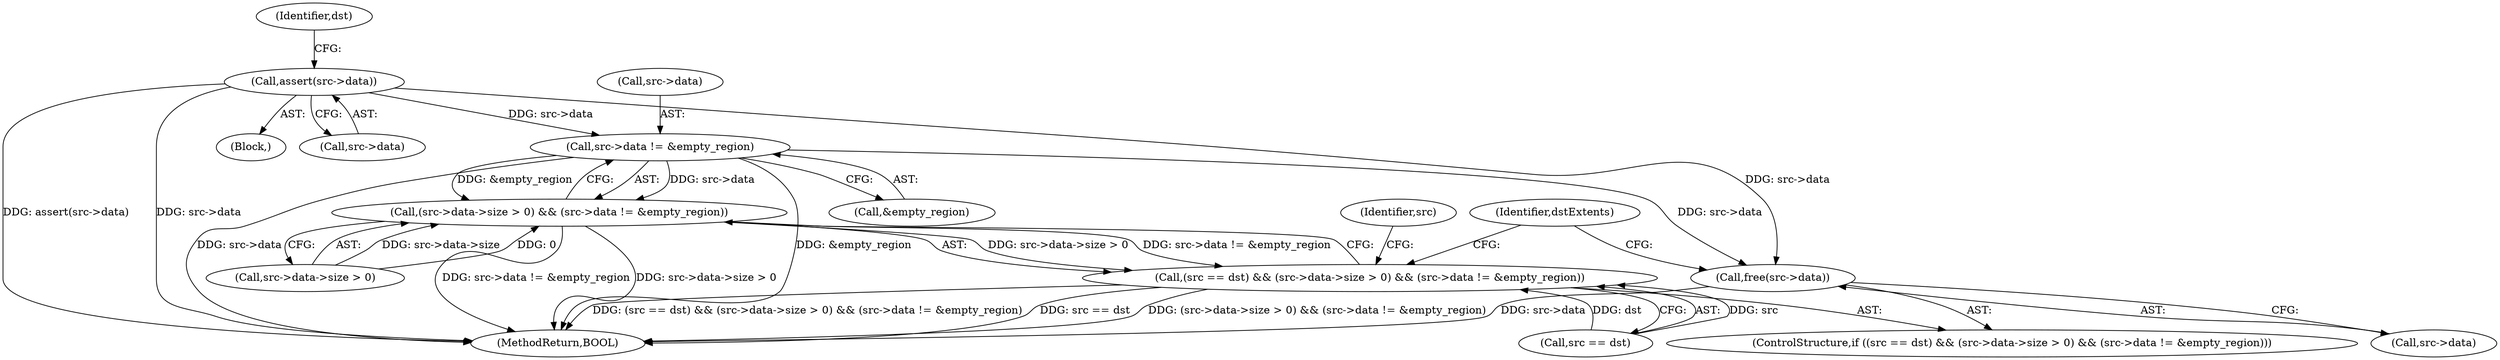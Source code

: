 digraph "0_FreeRDP_fc80ab45621bd966f70594c0b7393ec005a94007_2@pointer" {
"1000560" [label="(Call,src->data != &empty_region)"];
"1000134" [label="(Call,assert(src->data))"];
"1000552" [label="(Call,(src->data->size > 0) && (src->data != &empty_region))"];
"1000548" [label="(Call,(src == dst) && (src->data->size > 0) && (src->data != &empty_region))"];
"1000566" [label="(Call,free(src->data))"];
"1000560" [label="(Call,src->data != &empty_region)"];
"1000566" [label="(Call,free(src->data))"];
"1000564" [label="(Call,&empty_region)"];
"1000561" [label="(Call,src->data)"];
"1000548" [label="(Call,(src == dst) && (src->data->size > 0) && (src->data != &empty_region))"];
"1000552" [label="(Call,(src->data->size > 0) && (src->data != &empty_region))"];
"1000664" [label="(MethodReturn,BOOL)"];
"1000114" [label="(Block,)"];
"1000135" [label="(Call,src->data)"];
"1000549" [label="(Call,src == dst)"];
"1000572" [label="(Identifier,dstExtents)"];
"1000567" [label="(Call,src->data)"];
"1000139" [label="(Identifier,dst)"];
"1000553" [label="(Call,src->data->size > 0)"];
"1000547" [label="(ControlStructure,if ((src == dst) && (src->data->size > 0) && (src->data != &empty_region)))"];
"1000134" [label="(Call,assert(src->data))"];
"1000568" [label="(Identifier,src)"];
"1000560" -> "1000552"  [label="AST: "];
"1000560" -> "1000564"  [label="CFG: "];
"1000561" -> "1000560"  [label="AST: "];
"1000564" -> "1000560"  [label="AST: "];
"1000552" -> "1000560"  [label="CFG: "];
"1000560" -> "1000664"  [label="DDG: &empty_region"];
"1000560" -> "1000664"  [label="DDG: src->data"];
"1000560" -> "1000552"  [label="DDG: src->data"];
"1000560" -> "1000552"  [label="DDG: &empty_region"];
"1000134" -> "1000560"  [label="DDG: src->data"];
"1000560" -> "1000566"  [label="DDG: src->data"];
"1000134" -> "1000114"  [label="AST: "];
"1000134" -> "1000135"  [label="CFG: "];
"1000135" -> "1000134"  [label="AST: "];
"1000139" -> "1000134"  [label="CFG: "];
"1000134" -> "1000664"  [label="DDG: assert(src->data)"];
"1000134" -> "1000664"  [label="DDG: src->data"];
"1000134" -> "1000566"  [label="DDG: src->data"];
"1000552" -> "1000548"  [label="AST: "];
"1000552" -> "1000553"  [label="CFG: "];
"1000553" -> "1000552"  [label="AST: "];
"1000548" -> "1000552"  [label="CFG: "];
"1000552" -> "1000664"  [label="DDG: src->data != &empty_region"];
"1000552" -> "1000664"  [label="DDG: src->data->size > 0"];
"1000552" -> "1000548"  [label="DDG: src->data->size > 0"];
"1000552" -> "1000548"  [label="DDG: src->data != &empty_region"];
"1000553" -> "1000552"  [label="DDG: src->data->size"];
"1000553" -> "1000552"  [label="DDG: 0"];
"1000548" -> "1000547"  [label="AST: "];
"1000548" -> "1000549"  [label="CFG: "];
"1000549" -> "1000548"  [label="AST: "];
"1000568" -> "1000548"  [label="CFG: "];
"1000572" -> "1000548"  [label="CFG: "];
"1000548" -> "1000664"  [label="DDG: (src == dst) && (src->data->size > 0) && (src->data != &empty_region)"];
"1000548" -> "1000664"  [label="DDG: src == dst"];
"1000548" -> "1000664"  [label="DDG: (src->data->size > 0) && (src->data != &empty_region)"];
"1000549" -> "1000548"  [label="DDG: src"];
"1000549" -> "1000548"  [label="DDG: dst"];
"1000566" -> "1000547"  [label="AST: "];
"1000566" -> "1000567"  [label="CFG: "];
"1000567" -> "1000566"  [label="AST: "];
"1000572" -> "1000566"  [label="CFG: "];
"1000566" -> "1000664"  [label="DDG: src->data"];
}
